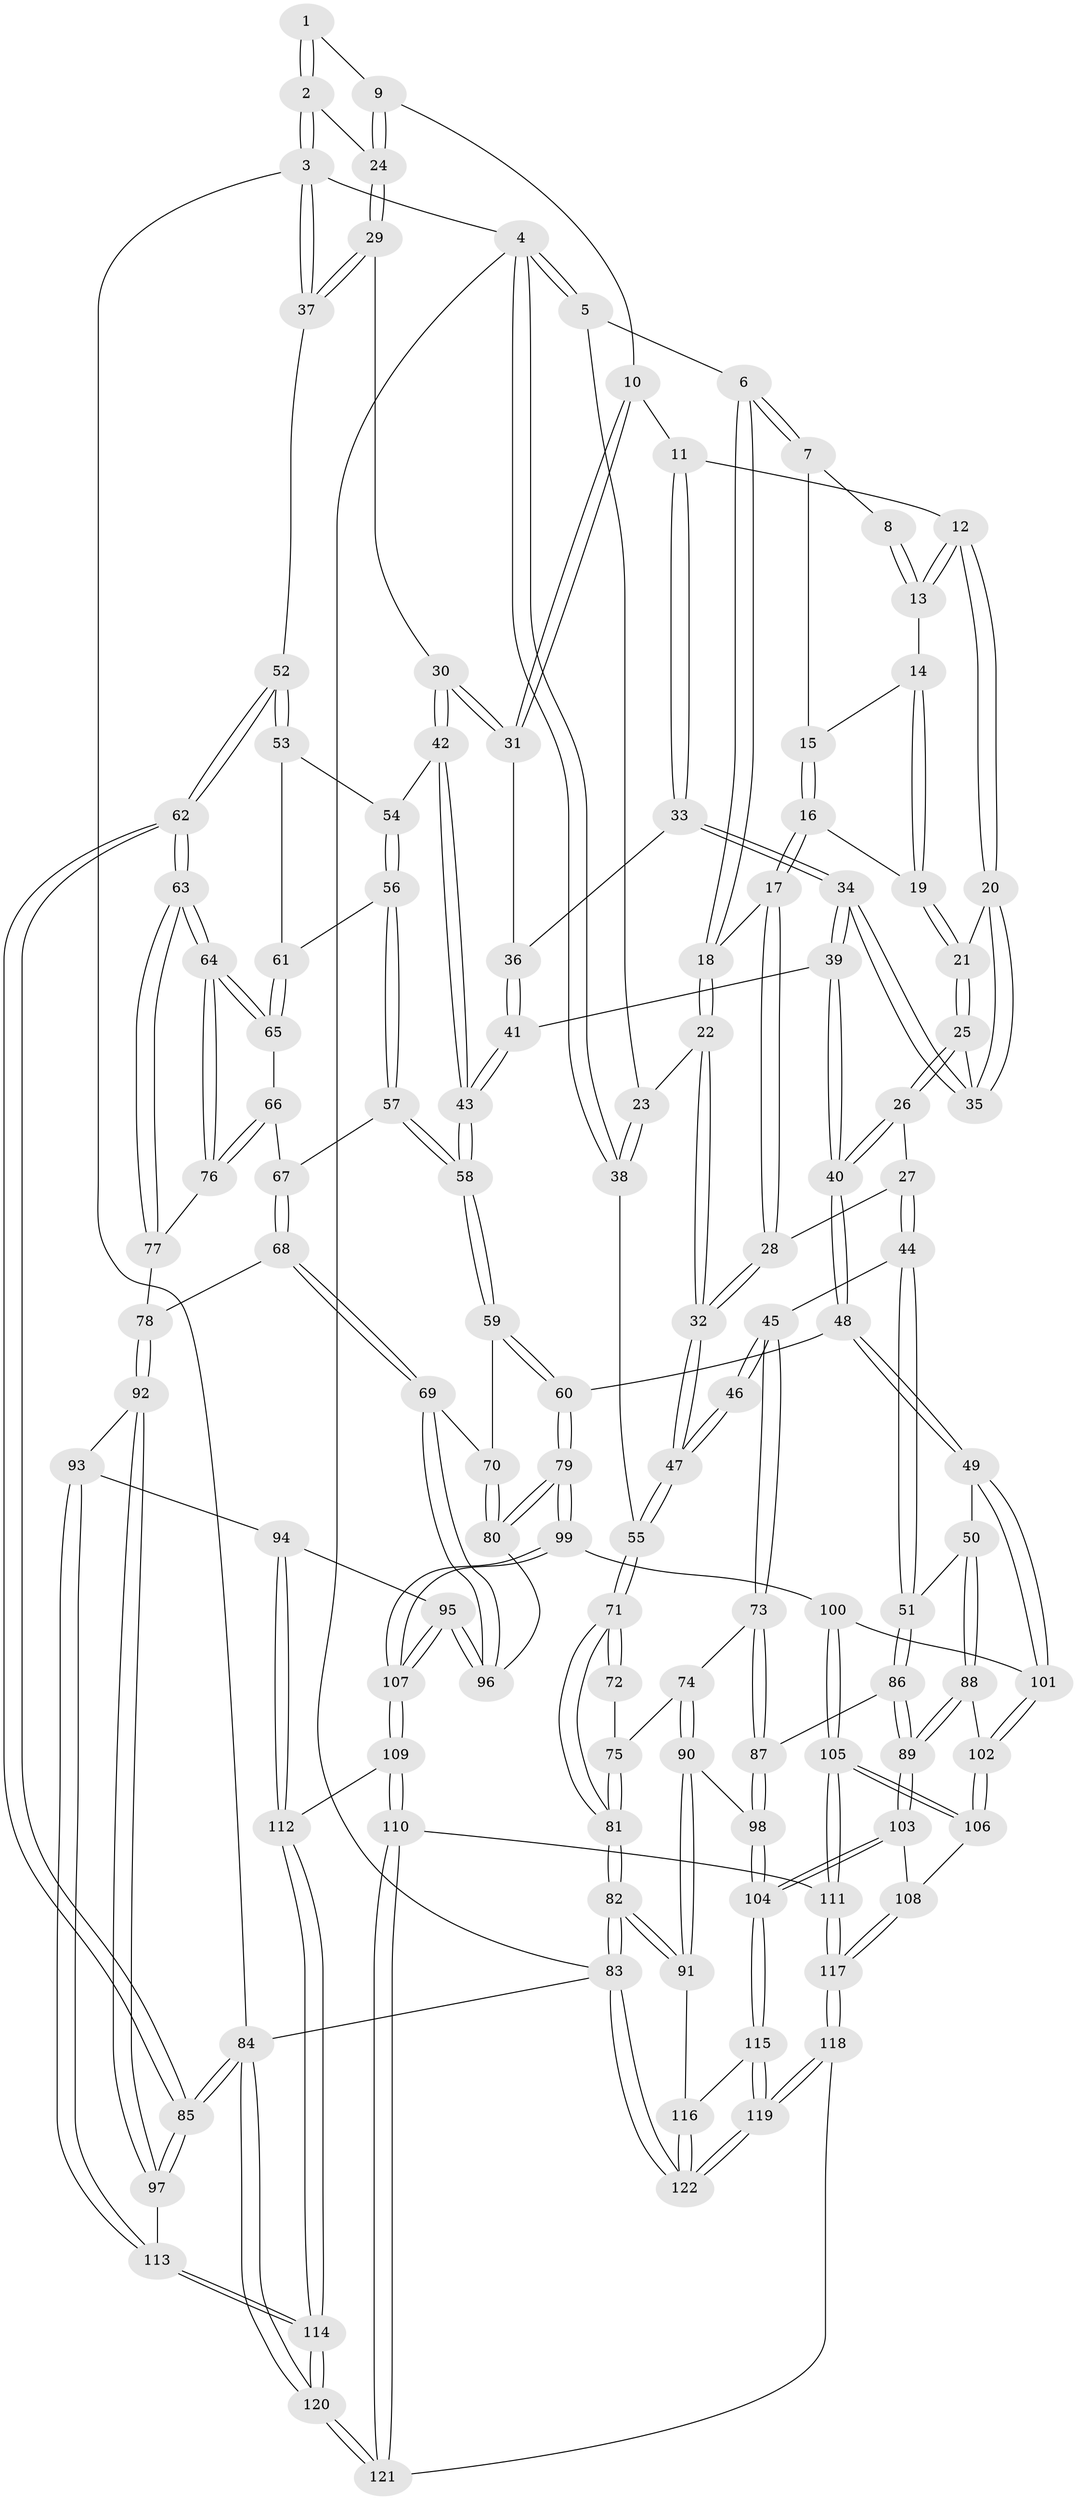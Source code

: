 // Generated by graph-tools (version 1.1) at 2025/03/03/09/25 03:03:27]
// undirected, 122 vertices, 302 edges
graph export_dot {
graph [start="1"]
  node [color=gray90,style=filled];
  1 [pos="+0.780762106045406+0"];
  2 [pos="+1+0"];
  3 [pos="+1+0"];
  4 [pos="+0+0"];
  5 [pos="+0.11664602337864959+0"];
  6 [pos="+0.18466642995499932+0"];
  7 [pos="+0.35040136959847057+0"];
  8 [pos="+0.5668348134442777+0"];
  9 [pos="+0.7779448033678195+0.03175798536166688"];
  10 [pos="+0.7074222844989747+0.11024589094644024"];
  11 [pos="+0.6797129907428183+0.12140705381377415"];
  12 [pos="+0.6090038349980901+0.09048620310763947"];
  13 [pos="+0.5684319892351838+0"];
  14 [pos="+0.49856932123530734+0.06092812329145091"];
  15 [pos="+0.43908598075909044+0.052437505622167355"];
  16 [pos="+0.4185526665957924+0.095299437019715"];
  17 [pos="+0.32815861195097046+0.1021669504342526"];
  18 [pos="+0.2556532481878195+0"];
  19 [pos="+0.4744598382306983+0.13108527117527943"];
  20 [pos="+0.5485357589843016+0.15854136896819096"];
  21 [pos="+0.4764145926128657+0.1361385030661769"];
  22 [pos="+0.18181984323693132+0.25101674414838143"];
  23 [pos="+0.11490953499603714+0.1715932455832289"];
  24 [pos="+0.8734266843122832+0.12266093389665389"];
  25 [pos="+0.43440883726743923+0.19405555820904502"];
  26 [pos="+0.3926209352384485+0.23273601511322659"];
  27 [pos="+0.3681649206709854+0.2317100502502549"];
  28 [pos="+0.3291073886668168+0.21196787531703526"];
  29 [pos="+0.8936764098180278+0.17587410393634076"];
  30 [pos="+0.8571146193168854+0.2325432926881334"];
  31 [pos="+0.8330737823566728+0.22788213437037788"];
  32 [pos="+0.1923252294310181+0.27204559309858456"];
  33 [pos="+0.6701430624704556+0.2328917094744988"];
  34 [pos="+0.5708994331387028+0.2629564455375558"];
  35 [pos="+0.556787004386241+0.21800716332503167"];
  36 [pos="+0.6966705598427672+0.2510137152453963"];
  37 [pos="+1+0.10337629512276836"];
  38 [pos="+0+0.21125334380620556"];
  39 [pos="+0.5425231352607719+0.311936351726416"];
  40 [pos="+0.5260672701449838+0.3274087846686921"];
  41 [pos="+0.7119651072411126+0.3618175708349189"];
  42 [pos="+0.8591315209274638+0.24331926830960227"];
  43 [pos="+0.7461094274296429+0.4168814318436587"];
  44 [pos="+0.3606580208646247+0.47785016293505017"];
  45 [pos="+0.22657473027302666+0.4407903108445242"];
  46 [pos="+0.21585949443199495+0.4290098862816936"];
  47 [pos="+0.1721565612362967+0.32840650529098236"];
  48 [pos="+0.4951858931324883+0.4876559866131493"];
  49 [pos="+0.4380273770485157+0.5003487290641788"];
  50 [pos="+0.3765298280571031+0.48683027295979014"];
  51 [pos="+0.3734841732000378+0.48570385248634634"];
  52 [pos="+1+0.35452698686787665"];
  53 [pos="+0.9922054671007831+0.3673439949881432"];
  54 [pos="+0.9271635725241021+0.3242066141708543"];
  55 [pos="+0+0.34588918182521294"];
  56 [pos="+0.8101605537331821+0.42864774319516785"];
  57 [pos="+0.7571344291727383+0.4425008869578127"];
  58 [pos="+0.7473431555771981+0.43905045460526626"];
  59 [pos="+0.7271329674887669+0.45407912409361484"];
  60 [pos="+0.5029158893552816+0.4915839711337726"];
  61 [pos="+0.9381083831716878+0.43399679768565524"];
  62 [pos="+1+0.7439236434971737"];
  63 [pos="+1+0.7315342964401037"];
  64 [pos="+0.9708061215059829+0.5487756687311971"];
  65 [pos="+0.9348640367474205+0.46405633505635224"];
  66 [pos="+0.8490956608132287+0.5207751116326833"];
  67 [pos="+0.7890585966307553+0.4754024728916169"];
  68 [pos="+0.7946253568961983+0.6012318425562848"];
  69 [pos="+0.7402954386605466+0.6188796795750389"];
  70 [pos="+0.7232062514758281+0.5538964429721034"];
  71 [pos="+0+0.5121716603160105"];
  72 [pos="+0.12624504259479663+0.4644141760205248"];
  73 [pos="+0.16626448951786232+0.5795683212343006"];
  74 [pos="+0.08072820750345511+0.5886483933272288"];
  75 [pos="+0.05306692441277754+0.5754973621152817"];
  76 [pos="+0.8623845595430427+0.5469760735578076"];
  77 [pos="+0.8589303112243246+0.5667500085325542"];
  78 [pos="+0.8471995455695207+0.6042753004413565"];
  79 [pos="+0.5782470785966383+0.6201788414725194"];
  80 [pos="+0.5803865719826993+0.619999321316653"];
  81 [pos="+0+0.5190389439439039"];
  82 [pos="+0+0.8413153260851758"];
  83 [pos="+0+1"];
  84 [pos="+1+1"];
  85 [pos="+1+0.8246266886227552"];
  86 [pos="+0.24174918021178268+0.647208779978823"];
  87 [pos="+0.18921050249767338+0.6324567482838028"];
  88 [pos="+0.294084510489067+0.698708038293878"];
  89 [pos="+0.2905925480317568+0.7005317513338636"];
  90 [pos="+0.08058599316830463+0.7533285037581032"];
  91 [pos="+0+0.8263231579163932"];
  92 [pos="+0.9098528845489064+0.7469696399040182"];
  93 [pos="+0.7848826039726244+0.7479143248708429"];
  94 [pos="+0.7716371005516233+0.7444585701585872"];
  95 [pos="+0.7548795384225884+0.7348323752665723"];
  96 [pos="+0.7352548223532407+0.6320727615727555"];
  97 [pos="+1+0.7874701550315545"];
  98 [pos="+0.12274769555003492+0.7552372059916834"];
  99 [pos="+0.5811937566975378+0.723345232215826"];
  100 [pos="+0.46258185814177133+0.680970715676231"];
  101 [pos="+0.4149541648887182+0.6367046893544952"];
  102 [pos="+0.3906501026517004+0.6828745173350693"];
  103 [pos="+0.26817591078948727+0.788657060810896"];
  104 [pos="+0.19527632134081147+0.8052273659472458"];
  105 [pos="+0.4566935545540385+0.8144664108400564"];
  106 [pos="+0.4299982574708488+0.7999517144701239"];
  107 [pos="+0.587880415860193+0.7564991139692339"];
  108 [pos="+0.2970115769262426+0.8063426296997741"];
  109 [pos="+0.5560623377267097+0.8158709407391299"];
  110 [pos="+0.5526775969352596+0.8187696831860793"];
  111 [pos="+0.484620002065605+0.8330113538906314"];
  112 [pos="+0.6983475335082506+0.8815754297346436"];
  113 [pos="+0.7695594553926477+0.925861933484029"];
  114 [pos="+0.7476770144377564+0.9528479160792511"];
  115 [pos="+0.18275573517997415+0.8791488125223406"];
  116 [pos="+0.0990920916400585+0.9003826877259761"];
  117 [pos="+0.34938776725456283+1"];
  118 [pos="+0.3268158205899484+1"];
  119 [pos="+0.2788276166937065+1"];
  120 [pos="+0.7276040309465769+1"];
  121 [pos="+0.6635759917358248+1"];
  122 [pos="+0.16970782114133612+1"];
  1 -- 2;
  1 -- 2;
  1 -- 9;
  2 -- 3;
  2 -- 3;
  2 -- 24;
  3 -- 4;
  3 -- 37;
  3 -- 37;
  3 -- 84;
  4 -- 5;
  4 -- 5;
  4 -- 38;
  4 -- 38;
  4 -- 83;
  5 -- 6;
  5 -- 23;
  6 -- 7;
  6 -- 7;
  6 -- 18;
  6 -- 18;
  7 -- 8;
  7 -- 15;
  8 -- 13;
  8 -- 13;
  9 -- 10;
  9 -- 24;
  9 -- 24;
  10 -- 11;
  10 -- 31;
  10 -- 31;
  11 -- 12;
  11 -- 33;
  11 -- 33;
  12 -- 13;
  12 -- 13;
  12 -- 20;
  12 -- 20;
  13 -- 14;
  14 -- 15;
  14 -- 19;
  14 -- 19;
  15 -- 16;
  15 -- 16;
  16 -- 17;
  16 -- 17;
  16 -- 19;
  17 -- 18;
  17 -- 28;
  17 -- 28;
  18 -- 22;
  18 -- 22;
  19 -- 21;
  19 -- 21;
  20 -- 21;
  20 -- 35;
  20 -- 35;
  21 -- 25;
  21 -- 25;
  22 -- 23;
  22 -- 32;
  22 -- 32;
  23 -- 38;
  23 -- 38;
  24 -- 29;
  24 -- 29;
  25 -- 26;
  25 -- 26;
  25 -- 35;
  26 -- 27;
  26 -- 40;
  26 -- 40;
  27 -- 28;
  27 -- 44;
  27 -- 44;
  28 -- 32;
  28 -- 32;
  29 -- 30;
  29 -- 37;
  29 -- 37;
  30 -- 31;
  30 -- 31;
  30 -- 42;
  30 -- 42;
  31 -- 36;
  32 -- 47;
  32 -- 47;
  33 -- 34;
  33 -- 34;
  33 -- 36;
  34 -- 35;
  34 -- 35;
  34 -- 39;
  34 -- 39;
  36 -- 41;
  36 -- 41;
  37 -- 52;
  38 -- 55;
  39 -- 40;
  39 -- 40;
  39 -- 41;
  40 -- 48;
  40 -- 48;
  41 -- 43;
  41 -- 43;
  42 -- 43;
  42 -- 43;
  42 -- 54;
  43 -- 58;
  43 -- 58;
  44 -- 45;
  44 -- 51;
  44 -- 51;
  45 -- 46;
  45 -- 46;
  45 -- 73;
  45 -- 73;
  46 -- 47;
  46 -- 47;
  47 -- 55;
  47 -- 55;
  48 -- 49;
  48 -- 49;
  48 -- 60;
  49 -- 50;
  49 -- 101;
  49 -- 101;
  50 -- 51;
  50 -- 88;
  50 -- 88;
  51 -- 86;
  51 -- 86;
  52 -- 53;
  52 -- 53;
  52 -- 62;
  52 -- 62;
  53 -- 54;
  53 -- 61;
  54 -- 56;
  54 -- 56;
  55 -- 71;
  55 -- 71;
  56 -- 57;
  56 -- 57;
  56 -- 61;
  57 -- 58;
  57 -- 58;
  57 -- 67;
  58 -- 59;
  58 -- 59;
  59 -- 60;
  59 -- 60;
  59 -- 70;
  60 -- 79;
  60 -- 79;
  61 -- 65;
  61 -- 65;
  62 -- 63;
  62 -- 63;
  62 -- 85;
  62 -- 85;
  63 -- 64;
  63 -- 64;
  63 -- 77;
  63 -- 77;
  64 -- 65;
  64 -- 65;
  64 -- 76;
  64 -- 76;
  65 -- 66;
  66 -- 67;
  66 -- 76;
  66 -- 76;
  67 -- 68;
  67 -- 68;
  68 -- 69;
  68 -- 69;
  68 -- 78;
  69 -- 70;
  69 -- 96;
  69 -- 96;
  70 -- 80;
  70 -- 80;
  71 -- 72;
  71 -- 72;
  71 -- 81;
  71 -- 81;
  72 -- 75;
  73 -- 74;
  73 -- 87;
  73 -- 87;
  74 -- 75;
  74 -- 90;
  74 -- 90;
  75 -- 81;
  75 -- 81;
  76 -- 77;
  77 -- 78;
  78 -- 92;
  78 -- 92;
  79 -- 80;
  79 -- 80;
  79 -- 99;
  79 -- 99;
  80 -- 96;
  81 -- 82;
  81 -- 82;
  82 -- 83;
  82 -- 83;
  82 -- 91;
  82 -- 91;
  83 -- 122;
  83 -- 122;
  83 -- 84;
  84 -- 85;
  84 -- 85;
  84 -- 120;
  84 -- 120;
  85 -- 97;
  85 -- 97;
  86 -- 87;
  86 -- 89;
  86 -- 89;
  87 -- 98;
  87 -- 98;
  88 -- 89;
  88 -- 89;
  88 -- 102;
  89 -- 103;
  89 -- 103;
  90 -- 91;
  90 -- 91;
  90 -- 98;
  91 -- 116;
  92 -- 93;
  92 -- 97;
  92 -- 97;
  93 -- 94;
  93 -- 113;
  93 -- 113;
  94 -- 95;
  94 -- 112;
  94 -- 112;
  95 -- 96;
  95 -- 96;
  95 -- 107;
  95 -- 107;
  97 -- 113;
  98 -- 104;
  98 -- 104;
  99 -- 100;
  99 -- 107;
  99 -- 107;
  100 -- 101;
  100 -- 105;
  100 -- 105;
  101 -- 102;
  101 -- 102;
  102 -- 106;
  102 -- 106;
  103 -- 104;
  103 -- 104;
  103 -- 108;
  104 -- 115;
  104 -- 115;
  105 -- 106;
  105 -- 106;
  105 -- 111;
  105 -- 111;
  106 -- 108;
  107 -- 109;
  107 -- 109;
  108 -- 117;
  108 -- 117;
  109 -- 110;
  109 -- 110;
  109 -- 112;
  110 -- 111;
  110 -- 121;
  110 -- 121;
  111 -- 117;
  111 -- 117;
  112 -- 114;
  112 -- 114;
  113 -- 114;
  113 -- 114;
  114 -- 120;
  114 -- 120;
  115 -- 116;
  115 -- 119;
  115 -- 119;
  116 -- 122;
  116 -- 122;
  117 -- 118;
  117 -- 118;
  118 -- 119;
  118 -- 119;
  118 -- 121;
  119 -- 122;
  119 -- 122;
  120 -- 121;
  120 -- 121;
}
